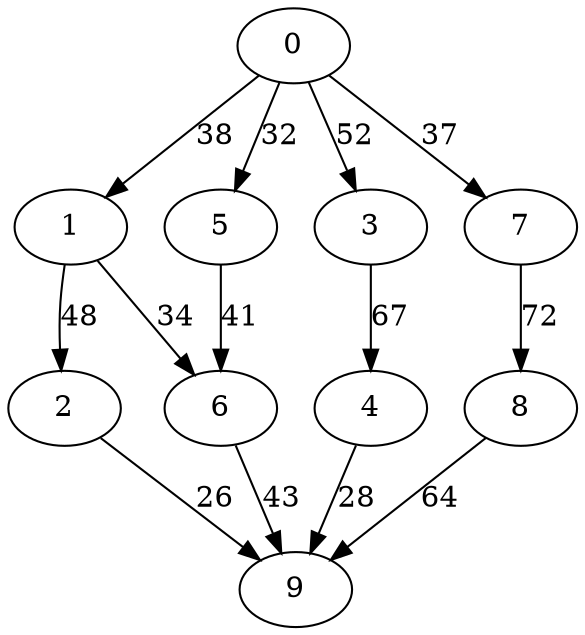 digraph t10p3r7_2 {
0 -> 1 [ label = 38 ];
0 -> 3 [ label = 52 ];
0 -> 5 [ label = 32 ];
0 -> 7 [ label = 37 ];
1 -> 2 [ label = 48 ];
1 -> 6 [ label = 34 ];
2 -> 9 [ label = 26 ];
3 -> 4 [ label = 67 ];
4 -> 9 [ label = 28 ];
5 -> 6 [ label = 41 ];
6 -> 9 [ label = 43 ];
7 -> 8 [ label = 72 ];
8 -> 9 [ label = 64 ];
 }


